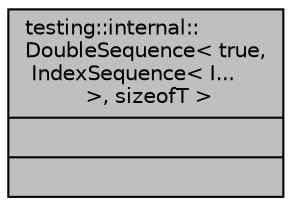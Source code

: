 digraph "testing::internal::DoubleSequence&lt; true, IndexSequence&lt; I... &gt;, sizeofT &gt;"
{
 // LATEX_PDF_SIZE
  bgcolor="transparent";
  edge [fontname="Helvetica",fontsize="10",labelfontname="Helvetica",labelfontsize="10"];
  node [fontname="Helvetica",fontsize="10",shape=record];
  Node1 [label="{testing::internal::\lDoubleSequence\< true,\l IndexSequence\< I...\l \>, sizeofT \>\n||}",height=0.2,width=0.4,color="black", fillcolor="grey75", style="filled", fontcolor="black",tooltip=" "];
}
